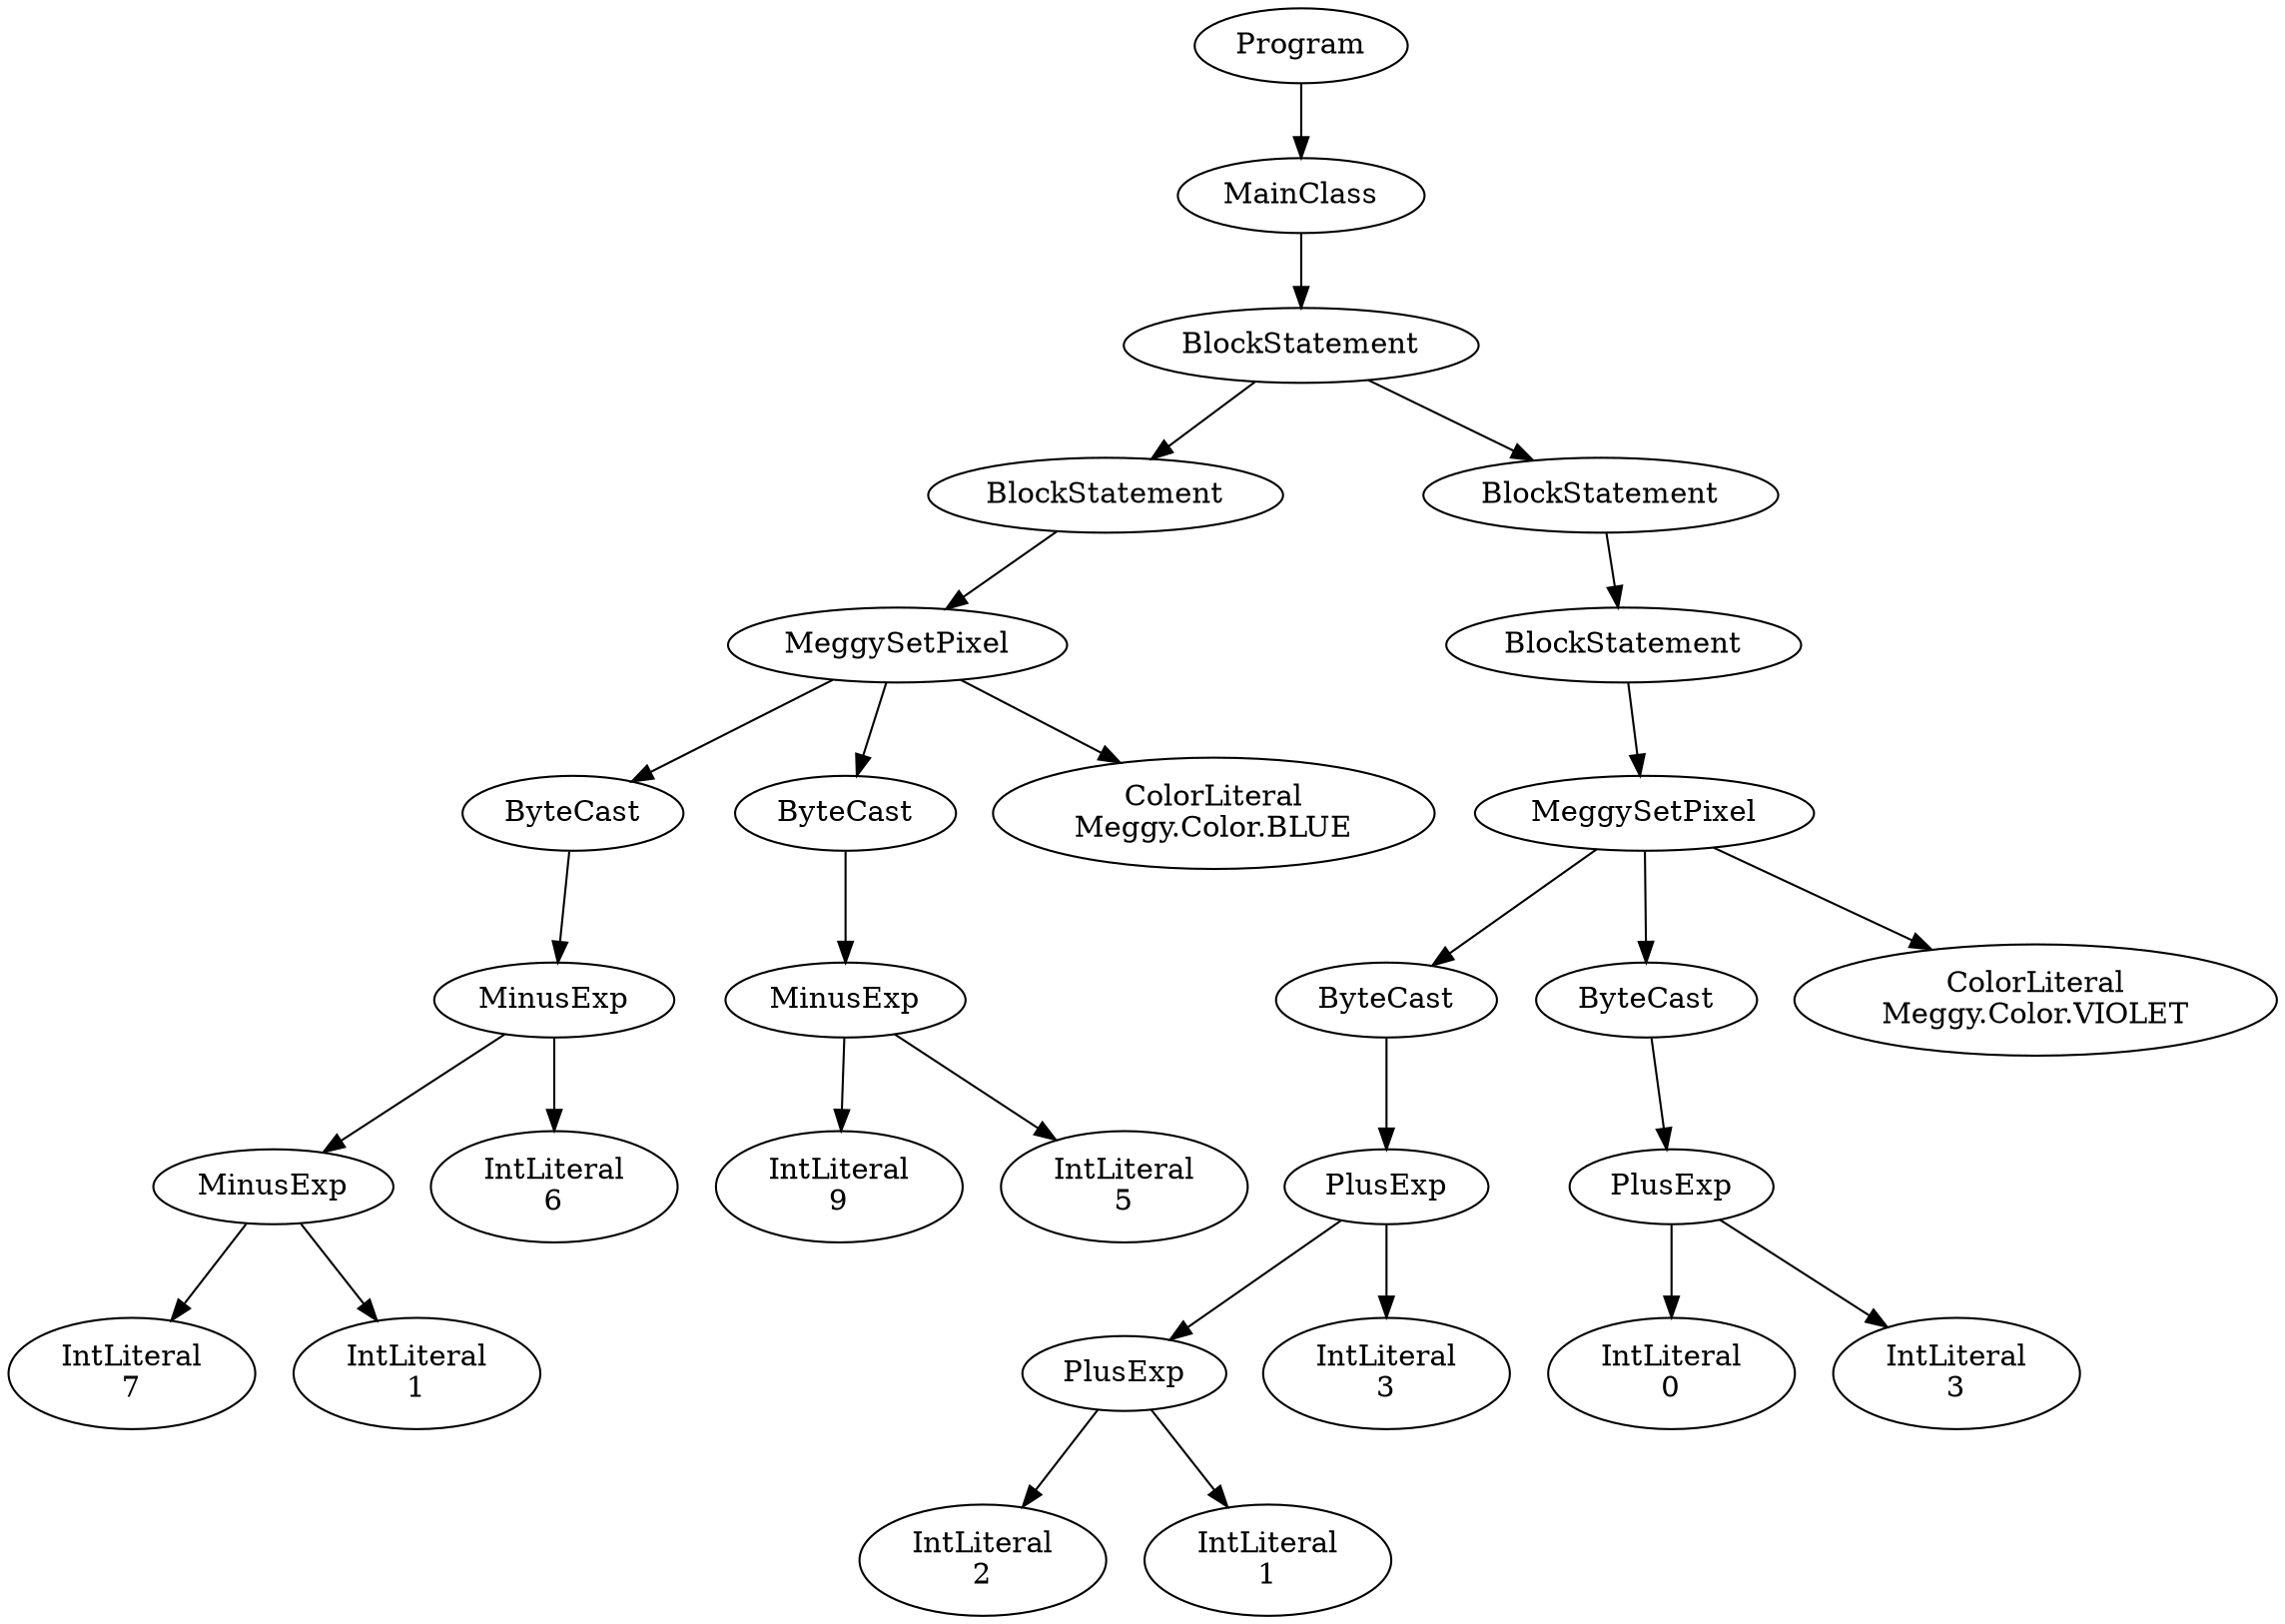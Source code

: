 digraph ASTGraph {
0 [ label="Program" ];
1 [ label="MainClass" ];
0 -> 1
2 [ label="BlockStatement" ];
1 -> 2
3 [ label="BlockStatement" ];
2 -> 3
4 [ label="MeggySetPixel" ];
3 -> 4
5 [ label="ByteCast" ];
4 -> 5
6 [ label="MinusExp" ];
5 -> 6
7 [ label="MinusExp" ];
6 -> 7
8 [ label="IntLiteral\n7" ];
7 -> 8
9 [ label="IntLiteral\n1" ];
7 -> 9
10 [ label="IntLiteral\n6" ];
6 -> 10
11 [ label="ByteCast" ];
4 -> 11
12 [ label="MinusExp" ];
11 -> 12
13 [ label="IntLiteral\n9" ];
12 -> 13
14 [ label="IntLiteral\n5" ];
12 -> 14
15 [ label="ColorLiteral\nMeggy.Color.BLUE" ];
4 -> 15
16 [ label="BlockStatement" ];
2 -> 16
17 [ label="BlockStatement" ];
16 -> 17
18 [ label="MeggySetPixel" ];
17 -> 18
19 [ label="ByteCast" ];
18 -> 19
20 [ label="PlusExp" ];
19 -> 20
21 [ label="PlusExp" ];
20 -> 21
22 [ label="IntLiteral\n2" ];
21 -> 22
23 [ label="IntLiteral\n1" ];
21 -> 23
24 [ label="IntLiteral\n3" ];
20 -> 24
25 [ label="ByteCast" ];
18 -> 25
26 [ label="PlusExp" ];
25 -> 26
27 [ label="IntLiteral\n0" ];
26 -> 27
28 [ label="IntLiteral\n3" ];
26 -> 28
29 [ label="ColorLiteral\nMeggy.Color.VIOLET" ];
18 -> 29
}
